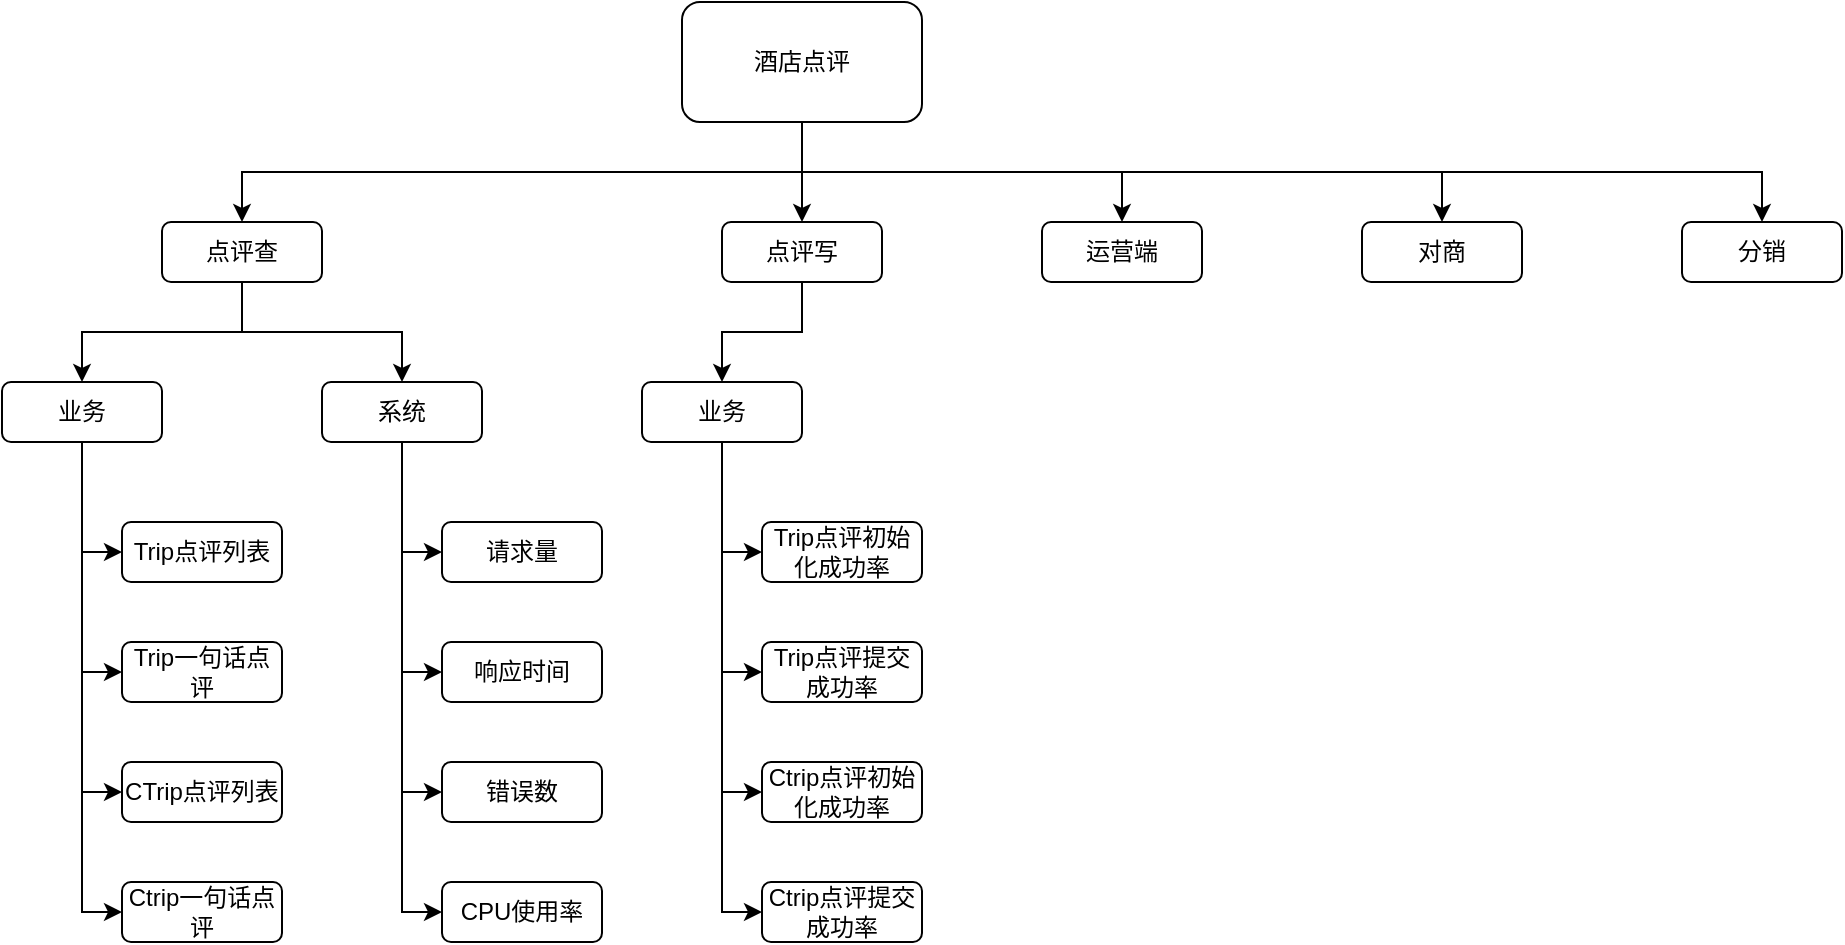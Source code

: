 <mxfile version="20.3.2" type="github">
  <diagram id="JFTOuWwPy1aWQQgCuJnN" name="第 1 页">
    <mxGraphModel dx="810" dy="645" grid="1" gridSize="10" guides="1" tooltips="1" connect="1" arrows="1" fold="1" page="1" pageScale="1" pageWidth="827" pageHeight="1169" math="0" shadow="0">
      <root>
        <mxCell id="0" />
        <mxCell id="1" parent="0" />
        <mxCell id="nrr0WR0_Q5pp2IUW8ynp-33" style="edgeStyle=orthogonalEdgeStyle;rounded=0;orthogonalLoop=1;jettySize=auto;html=1;exitX=0.5;exitY=1;exitDx=0;exitDy=0;entryX=0.5;entryY=0;entryDx=0;entryDy=0;" edge="1" parent="1" source="nrr0WR0_Q5pp2IUW8ynp-2" target="nrr0WR0_Q5pp2IUW8ynp-3">
          <mxGeometry relative="1" as="geometry" />
        </mxCell>
        <mxCell id="nrr0WR0_Q5pp2IUW8ynp-34" style="edgeStyle=orthogonalEdgeStyle;rounded=0;orthogonalLoop=1;jettySize=auto;html=1;exitX=0.5;exitY=1;exitDx=0;exitDy=0;entryX=0.5;entryY=0;entryDx=0;entryDy=0;" edge="1" parent="1" source="nrr0WR0_Q5pp2IUW8ynp-2" target="nrr0WR0_Q5pp2IUW8ynp-29">
          <mxGeometry relative="1" as="geometry" />
        </mxCell>
        <mxCell id="nrr0WR0_Q5pp2IUW8ynp-35" style="edgeStyle=orthogonalEdgeStyle;rounded=0;orthogonalLoop=1;jettySize=auto;html=1;exitX=0.5;exitY=1;exitDx=0;exitDy=0;entryX=0.5;entryY=0;entryDx=0;entryDy=0;" edge="1" parent="1" source="nrr0WR0_Q5pp2IUW8ynp-2" target="nrr0WR0_Q5pp2IUW8ynp-30">
          <mxGeometry relative="1" as="geometry" />
        </mxCell>
        <mxCell id="nrr0WR0_Q5pp2IUW8ynp-36" style="edgeStyle=orthogonalEdgeStyle;rounded=0;orthogonalLoop=1;jettySize=auto;html=1;exitX=0.5;exitY=1;exitDx=0;exitDy=0;entryX=0.5;entryY=0;entryDx=0;entryDy=0;" edge="1" parent="1" source="nrr0WR0_Q5pp2IUW8ynp-2" target="nrr0WR0_Q5pp2IUW8ynp-31">
          <mxGeometry relative="1" as="geometry" />
        </mxCell>
        <mxCell id="nrr0WR0_Q5pp2IUW8ynp-37" style="edgeStyle=orthogonalEdgeStyle;rounded=0;orthogonalLoop=1;jettySize=auto;html=1;exitX=0.5;exitY=1;exitDx=0;exitDy=0;" edge="1" parent="1" source="nrr0WR0_Q5pp2IUW8ynp-2" target="nrr0WR0_Q5pp2IUW8ynp-32">
          <mxGeometry relative="1" as="geometry" />
        </mxCell>
        <mxCell id="nrr0WR0_Q5pp2IUW8ynp-2" value="酒店点评" style="rounded=1;whiteSpace=wrap;html=1;" vertex="1" parent="1">
          <mxGeometry x="500" y="100" width="120" height="60" as="geometry" />
        </mxCell>
        <mxCell id="nrr0WR0_Q5pp2IUW8ynp-10" style="edgeStyle=orthogonalEdgeStyle;rounded=0;orthogonalLoop=1;jettySize=auto;html=1;exitX=0.5;exitY=1;exitDx=0;exitDy=0;" edge="1" parent="1" source="nrr0WR0_Q5pp2IUW8ynp-3" target="nrr0WR0_Q5pp2IUW8ynp-9">
          <mxGeometry relative="1" as="geometry" />
        </mxCell>
        <mxCell id="nrr0WR0_Q5pp2IUW8ynp-11" style="edgeStyle=orthogonalEdgeStyle;rounded=0;orthogonalLoop=1;jettySize=auto;html=1;exitX=0.5;exitY=1;exitDx=0;exitDy=0;entryX=0.5;entryY=0;entryDx=0;entryDy=0;" edge="1" parent="1" source="nrr0WR0_Q5pp2IUW8ynp-3" target="nrr0WR0_Q5pp2IUW8ynp-8">
          <mxGeometry relative="1" as="geometry" />
        </mxCell>
        <mxCell id="nrr0WR0_Q5pp2IUW8ynp-3" value="点评查" style="rounded=1;whiteSpace=wrap;html=1;" vertex="1" parent="1">
          <mxGeometry x="240" y="210" width="80" height="30" as="geometry" />
        </mxCell>
        <mxCell id="nrr0WR0_Q5pp2IUW8ynp-16" style="edgeStyle=orthogonalEdgeStyle;rounded=0;orthogonalLoop=1;jettySize=auto;html=1;exitX=0.5;exitY=1;exitDx=0;exitDy=0;entryX=0;entryY=0.5;entryDx=0;entryDy=0;" edge="1" parent="1" source="nrr0WR0_Q5pp2IUW8ynp-8" target="nrr0WR0_Q5pp2IUW8ynp-15">
          <mxGeometry relative="1" as="geometry" />
        </mxCell>
        <mxCell id="nrr0WR0_Q5pp2IUW8ynp-17" style="edgeStyle=orthogonalEdgeStyle;rounded=0;orthogonalLoop=1;jettySize=auto;html=1;exitX=0.5;exitY=1;exitDx=0;exitDy=0;entryX=0;entryY=0.5;entryDx=0;entryDy=0;" edge="1" parent="1" source="nrr0WR0_Q5pp2IUW8ynp-8" target="nrr0WR0_Q5pp2IUW8ynp-12">
          <mxGeometry relative="1" as="geometry" />
        </mxCell>
        <mxCell id="nrr0WR0_Q5pp2IUW8ynp-18" style="edgeStyle=orthogonalEdgeStyle;rounded=0;orthogonalLoop=1;jettySize=auto;html=1;exitX=0.5;exitY=1;exitDx=0;exitDy=0;entryX=0;entryY=0.5;entryDx=0;entryDy=0;" edge="1" parent="1" source="nrr0WR0_Q5pp2IUW8ynp-8" target="nrr0WR0_Q5pp2IUW8ynp-13">
          <mxGeometry relative="1" as="geometry" />
        </mxCell>
        <mxCell id="nrr0WR0_Q5pp2IUW8ynp-19" style="edgeStyle=orthogonalEdgeStyle;rounded=0;orthogonalLoop=1;jettySize=auto;html=1;exitX=0.5;exitY=1;exitDx=0;exitDy=0;entryX=0;entryY=0.5;entryDx=0;entryDy=0;" edge="1" parent="1" source="nrr0WR0_Q5pp2IUW8ynp-8" target="nrr0WR0_Q5pp2IUW8ynp-14">
          <mxGeometry relative="1" as="geometry" />
        </mxCell>
        <mxCell id="nrr0WR0_Q5pp2IUW8ynp-8" value="业务" style="rounded=1;whiteSpace=wrap;html=1;" vertex="1" parent="1">
          <mxGeometry x="160" y="290" width="80" height="30" as="geometry" />
        </mxCell>
        <mxCell id="nrr0WR0_Q5pp2IUW8ynp-25" style="edgeStyle=orthogonalEdgeStyle;rounded=0;orthogonalLoop=1;jettySize=auto;html=1;exitX=0.5;exitY=1;exitDx=0;exitDy=0;entryX=0;entryY=0.5;entryDx=0;entryDy=0;" edge="1" parent="1" source="nrr0WR0_Q5pp2IUW8ynp-9" target="nrr0WR0_Q5pp2IUW8ynp-23">
          <mxGeometry relative="1" as="geometry" />
        </mxCell>
        <mxCell id="nrr0WR0_Q5pp2IUW8ynp-26" style="edgeStyle=orthogonalEdgeStyle;rounded=0;orthogonalLoop=1;jettySize=auto;html=1;exitX=0.5;exitY=1;exitDx=0;exitDy=0;entryX=0;entryY=0.5;entryDx=0;entryDy=0;" edge="1" parent="1" source="nrr0WR0_Q5pp2IUW8ynp-9" target="nrr0WR0_Q5pp2IUW8ynp-20">
          <mxGeometry relative="1" as="geometry" />
        </mxCell>
        <mxCell id="nrr0WR0_Q5pp2IUW8ynp-27" style="edgeStyle=orthogonalEdgeStyle;rounded=0;orthogonalLoop=1;jettySize=auto;html=1;exitX=0.5;exitY=1;exitDx=0;exitDy=0;entryX=0;entryY=0.5;entryDx=0;entryDy=0;" edge="1" parent="1" source="nrr0WR0_Q5pp2IUW8ynp-9" target="nrr0WR0_Q5pp2IUW8ynp-21">
          <mxGeometry relative="1" as="geometry" />
        </mxCell>
        <mxCell id="nrr0WR0_Q5pp2IUW8ynp-28" style="edgeStyle=orthogonalEdgeStyle;rounded=0;orthogonalLoop=1;jettySize=auto;html=1;exitX=0.5;exitY=1;exitDx=0;exitDy=0;entryX=0;entryY=0.5;entryDx=0;entryDy=0;" edge="1" parent="1" source="nrr0WR0_Q5pp2IUW8ynp-9" target="nrr0WR0_Q5pp2IUW8ynp-22">
          <mxGeometry relative="1" as="geometry" />
        </mxCell>
        <mxCell id="nrr0WR0_Q5pp2IUW8ynp-9" value="系统" style="rounded=1;whiteSpace=wrap;html=1;" vertex="1" parent="1">
          <mxGeometry x="320" y="290" width="80" height="30" as="geometry" />
        </mxCell>
        <mxCell id="nrr0WR0_Q5pp2IUW8ynp-12" value="Trip点评列表" style="rounded=1;whiteSpace=wrap;html=1;" vertex="1" parent="1">
          <mxGeometry x="220" y="360" width="80" height="30" as="geometry" />
        </mxCell>
        <mxCell id="nrr0WR0_Q5pp2IUW8ynp-13" value="Trip一句话点评" style="rounded=1;whiteSpace=wrap;html=1;" vertex="1" parent="1">
          <mxGeometry x="220" y="420" width="80" height="30" as="geometry" />
        </mxCell>
        <mxCell id="nrr0WR0_Q5pp2IUW8ynp-14" value="CTrip点评列表" style="rounded=1;whiteSpace=wrap;html=1;" vertex="1" parent="1">
          <mxGeometry x="220" y="480" width="80" height="30" as="geometry" />
        </mxCell>
        <mxCell id="nrr0WR0_Q5pp2IUW8ynp-15" value="Ctrip一句话点评" style="rounded=1;whiteSpace=wrap;html=1;" vertex="1" parent="1">
          <mxGeometry x="220" y="540" width="80" height="30" as="geometry" />
        </mxCell>
        <mxCell id="nrr0WR0_Q5pp2IUW8ynp-20" value="请求量" style="rounded=1;whiteSpace=wrap;html=1;" vertex="1" parent="1">
          <mxGeometry x="380" y="360" width="80" height="30" as="geometry" />
        </mxCell>
        <mxCell id="nrr0WR0_Q5pp2IUW8ynp-21" value="响应时间" style="rounded=1;whiteSpace=wrap;html=1;" vertex="1" parent="1">
          <mxGeometry x="380" y="420" width="80" height="30" as="geometry" />
        </mxCell>
        <mxCell id="nrr0WR0_Q5pp2IUW8ynp-22" value="错误数" style="rounded=1;whiteSpace=wrap;html=1;" vertex="1" parent="1">
          <mxGeometry x="380" y="480" width="80" height="30" as="geometry" />
        </mxCell>
        <mxCell id="nrr0WR0_Q5pp2IUW8ynp-23" value="CPU使用率" style="rounded=1;whiteSpace=wrap;html=1;" vertex="1" parent="1">
          <mxGeometry x="380" y="540" width="80" height="30" as="geometry" />
        </mxCell>
        <mxCell id="nrr0WR0_Q5pp2IUW8ynp-43" style="edgeStyle=orthogonalEdgeStyle;rounded=0;orthogonalLoop=1;jettySize=auto;html=1;exitX=0.5;exitY=1;exitDx=0;exitDy=0;entryX=0.5;entryY=0;entryDx=0;entryDy=0;" edge="1" parent="1" source="nrr0WR0_Q5pp2IUW8ynp-29" target="nrr0WR0_Q5pp2IUW8ynp-42">
          <mxGeometry relative="1" as="geometry" />
        </mxCell>
        <mxCell id="nrr0WR0_Q5pp2IUW8ynp-29" value="点评写" style="rounded=1;whiteSpace=wrap;html=1;" vertex="1" parent="1">
          <mxGeometry x="520" y="210" width="80" height="30" as="geometry" />
        </mxCell>
        <mxCell id="nrr0WR0_Q5pp2IUW8ynp-30" value="运营端" style="rounded=1;whiteSpace=wrap;html=1;" vertex="1" parent="1">
          <mxGeometry x="680" y="210" width="80" height="30" as="geometry" />
        </mxCell>
        <mxCell id="nrr0WR0_Q5pp2IUW8ynp-31" value="对商" style="rounded=1;whiteSpace=wrap;html=1;" vertex="1" parent="1">
          <mxGeometry x="840" y="210" width="80" height="30" as="geometry" />
        </mxCell>
        <mxCell id="nrr0WR0_Q5pp2IUW8ynp-32" value="分销" style="rounded=1;whiteSpace=wrap;html=1;" vertex="1" parent="1">
          <mxGeometry x="1000" y="210" width="80" height="30" as="geometry" />
        </mxCell>
        <mxCell id="nrr0WR0_Q5pp2IUW8ynp-38" value="Trip点评初始化成功率" style="rounded=1;whiteSpace=wrap;html=1;" vertex="1" parent="1">
          <mxGeometry x="540" y="360" width="80" height="30" as="geometry" />
        </mxCell>
        <mxCell id="nrr0WR0_Q5pp2IUW8ynp-39" value="Trip点评提交成功率" style="rounded=1;whiteSpace=wrap;html=1;" vertex="1" parent="1">
          <mxGeometry x="540" y="420" width="80" height="30" as="geometry" />
        </mxCell>
        <mxCell id="nrr0WR0_Q5pp2IUW8ynp-40" value="Ctrip点评初始化成功率" style="rounded=1;whiteSpace=wrap;html=1;" vertex="1" parent="1">
          <mxGeometry x="540" y="480" width="80" height="30" as="geometry" />
        </mxCell>
        <mxCell id="nrr0WR0_Q5pp2IUW8ynp-41" value="Ctrip点评提交&lt;br&gt;成功率" style="rounded=1;whiteSpace=wrap;html=1;" vertex="1" parent="1">
          <mxGeometry x="540" y="540" width="80" height="30" as="geometry" />
        </mxCell>
        <mxCell id="nrr0WR0_Q5pp2IUW8ynp-44" style="edgeStyle=orthogonalEdgeStyle;rounded=0;orthogonalLoop=1;jettySize=auto;html=1;exitX=0.5;exitY=1;exitDx=0;exitDy=0;entryX=0;entryY=0.5;entryDx=0;entryDy=0;" edge="1" parent="1" source="nrr0WR0_Q5pp2IUW8ynp-42" target="nrr0WR0_Q5pp2IUW8ynp-38">
          <mxGeometry relative="1" as="geometry" />
        </mxCell>
        <mxCell id="nrr0WR0_Q5pp2IUW8ynp-45" style="edgeStyle=orthogonalEdgeStyle;rounded=0;orthogonalLoop=1;jettySize=auto;html=1;exitX=0.5;exitY=1;exitDx=0;exitDy=0;entryX=0;entryY=0.5;entryDx=0;entryDy=0;" edge="1" parent="1" source="nrr0WR0_Q5pp2IUW8ynp-42" target="nrr0WR0_Q5pp2IUW8ynp-39">
          <mxGeometry relative="1" as="geometry" />
        </mxCell>
        <mxCell id="nrr0WR0_Q5pp2IUW8ynp-46" style="edgeStyle=orthogonalEdgeStyle;rounded=0;orthogonalLoop=1;jettySize=auto;html=1;exitX=0.5;exitY=1;exitDx=0;exitDy=0;entryX=0;entryY=0.5;entryDx=0;entryDy=0;" edge="1" parent="1" source="nrr0WR0_Q5pp2IUW8ynp-42" target="nrr0WR0_Q5pp2IUW8ynp-40">
          <mxGeometry relative="1" as="geometry" />
        </mxCell>
        <mxCell id="nrr0WR0_Q5pp2IUW8ynp-47" style="edgeStyle=orthogonalEdgeStyle;rounded=0;orthogonalLoop=1;jettySize=auto;html=1;exitX=0.5;exitY=1;exitDx=0;exitDy=0;entryX=0;entryY=0.5;entryDx=0;entryDy=0;" edge="1" parent="1" source="nrr0WR0_Q5pp2IUW8ynp-42" target="nrr0WR0_Q5pp2IUW8ynp-41">
          <mxGeometry relative="1" as="geometry" />
        </mxCell>
        <mxCell id="nrr0WR0_Q5pp2IUW8ynp-42" value="业务" style="rounded=1;whiteSpace=wrap;html=1;" vertex="1" parent="1">
          <mxGeometry x="480" y="290" width="80" height="30" as="geometry" />
        </mxCell>
      </root>
    </mxGraphModel>
  </diagram>
</mxfile>
